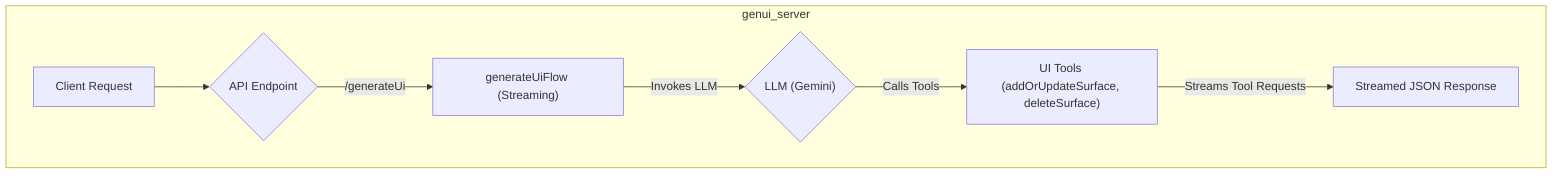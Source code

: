 graph TD
    subgraph "genui_server"
        A["Client Request"] --> B{"API Endpoint"}
        B -- "/generateUi" --> D["generateUiFlow (Streaming)"]

        D -- "Invokes LLM" --> F{"LLM (Gemini)"}
        F -- "Calls Tools" --> G["UI Tools (addOrUpdateSurface, deleteSurface)"]
        G -- "Streams Tool Requests" --> H["Streamed JSON Response"]
    end